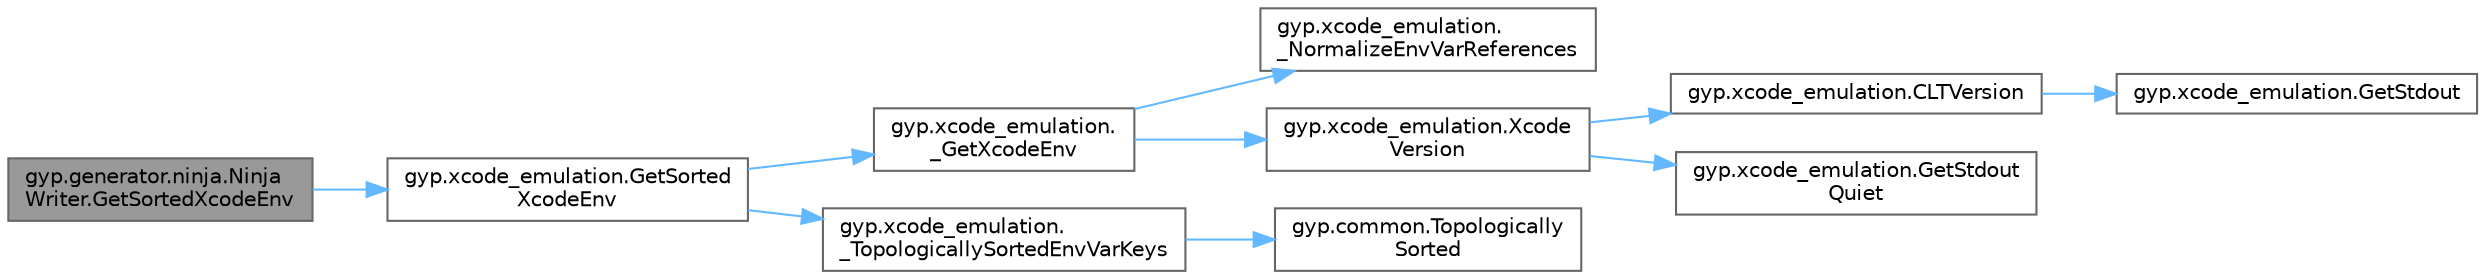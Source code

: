 digraph "gyp.generator.ninja.NinjaWriter.GetSortedXcodeEnv"
{
 // LATEX_PDF_SIZE
  bgcolor="transparent";
  edge [fontname=Helvetica,fontsize=10,labelfontname=Helvetica,labelfontsize=10];
  node [fontname=Helvetica,fontsize=10,shape=box,height=0.2,width=0.4];
  rankdir="LR";
  Node1 [id="Node000001",label="gyp.generator.ninja.Ninja\lWriter.GetSortedXcodeEnv",height=0.2,width=0.4,color="gray40", fillcolor="grey60", style="filled", fontcolor="black",tooltip=" "];
  Node1 -> Node2 [id="edge1_Node000001_Node000002",color="steelblue1",style="solid",tooltip=" "];
  Node2 [id="Node000002",label="gyp.xcode_emulation.GetSorted\lXcodeEnv",height=0.2,width=0.4,color="grey40", fillcolor="white", style="filled",URL="$namespacegyp_1_1xcode__emulation.html#a3f249d60a699c9c6af44b754c2e3cb5d",tooltip=" "];
  Node2 -> Node3 [id="edge2_Node000002_Node000003",color="steelblue1",style="solid",tooltip=" "];
  Node3 [id="Node000003",label="gyp.xcode_emulation.\l_GetXcodeEnv",height=0.2,width=0.4,color="grey40", fillcolor="white", style="filled",URL="$namespacegyp_1_1xcode__emulation.html#a20cf4bd1d1fe866a606bd37ece2706c6",tooltip=" "];
  Node3 -> Node4 [id="edge3_Node000003_Node000004",color="steelblue1",style="solid",tooltip=" "];
  Node4 [id="Node000004",label="gyp.xcode_emulation.\l_NormalizeEnvVarReferences",height=0.2,width=0.4,color="grey40", fillcolor="white", style="filled",URL="$namespacegyp_1_1xcode__emulation.html#a35b0bce7d1ee0f80a4916f9ef62b99c8",tooltip=" "];
  Node3 -> Node5 [id="edge4_Node000003_Node000005",color="steelblue1",style="solid",tooltip=" "];
  Node5 [id="Node000005",label="gyp.xcode_emulation.Xcode\lVersion",height=0.2,width=0.4,color="grey40", fillcolor="white", style="filled",URL="$namespacegyp_1_1xcode__emulation.html#a1a72502b1aac015a0a76ecc2af66b973",tooltip=" "];
  Node5 -> Node6 [id="edge5_Node000005_Node000006",color="steelblue1",style="solid",tooltip=" "];
  Node6 [id="Node000006",label="gyp.xcode_emulation.CLTVersion",height=0.2,width=0.4,color="grey40", fillcolor="white", style="filled",URL="$namespacegyp_1_1xcode__emulation.html#a6181e86c098369dc23a157dcfd23853b",tooltip=" "];
  Node6 -> Node7 [id="edge6_Node000006_Node000007",color="steelblue1",style="solid",tooltip=" "];
  Node7 [id="Node000007",label="gyp.xcode_emulation.GetStdout",height=0.2,width=0.4,color="grey40", fillcolor="white", style="filled",URL="$namespacegyp_1_1xcode__emulation.html#aabad68c9d4c7da2ff4321c00e587657d",tooltip=" "];
  Node5 -> Node8 [id="edge7_Node000005_Node000008",color="steelblue1",style="solid",tooltip=" "];
  Node8 [id="Node000008",label="gyp.xcode_emulation.GetStdout\lQuiet",height=0.2,width=0.4,color="grey40", fillcolor="white", style="filled",URL="$namespacegyp_1_1xcode__emulation.html#a5b8393af614b0e40a6da0f9329f03957",tooltip=" "];
  Node2 -> Node9 [id="edge8_Node000002_Node000009",color="steelblue1",style="solid",tooltip=" "];
  Node9 [id="Node000009",label="gyp.xcode_emulation.\l_TopologicallySortedEnvVarKeys",height=0.2,width=0.4,color="grey40", fillcolor="white", style="filled",URL="$namespacegyp_1_1xcode__emulation.html#a38166312df4ac73982b33c34a9f254ec",tooltip=" "];
  Node9 -> Node10 [id="edge9_Node000009_Node000010",color="steelblue1",style="solid",tooltip=" "];
  Node10 [id="Node000010",label="gyp.common.Topologically\lSorted",height=0.2,width=0.4,color="grey40", fillcolor="white", style="filled",URL="$namespacegyp_1_1common.html#a959a06d815b87d3cb6ddd564bac597fd",tooltip=" "];
}
